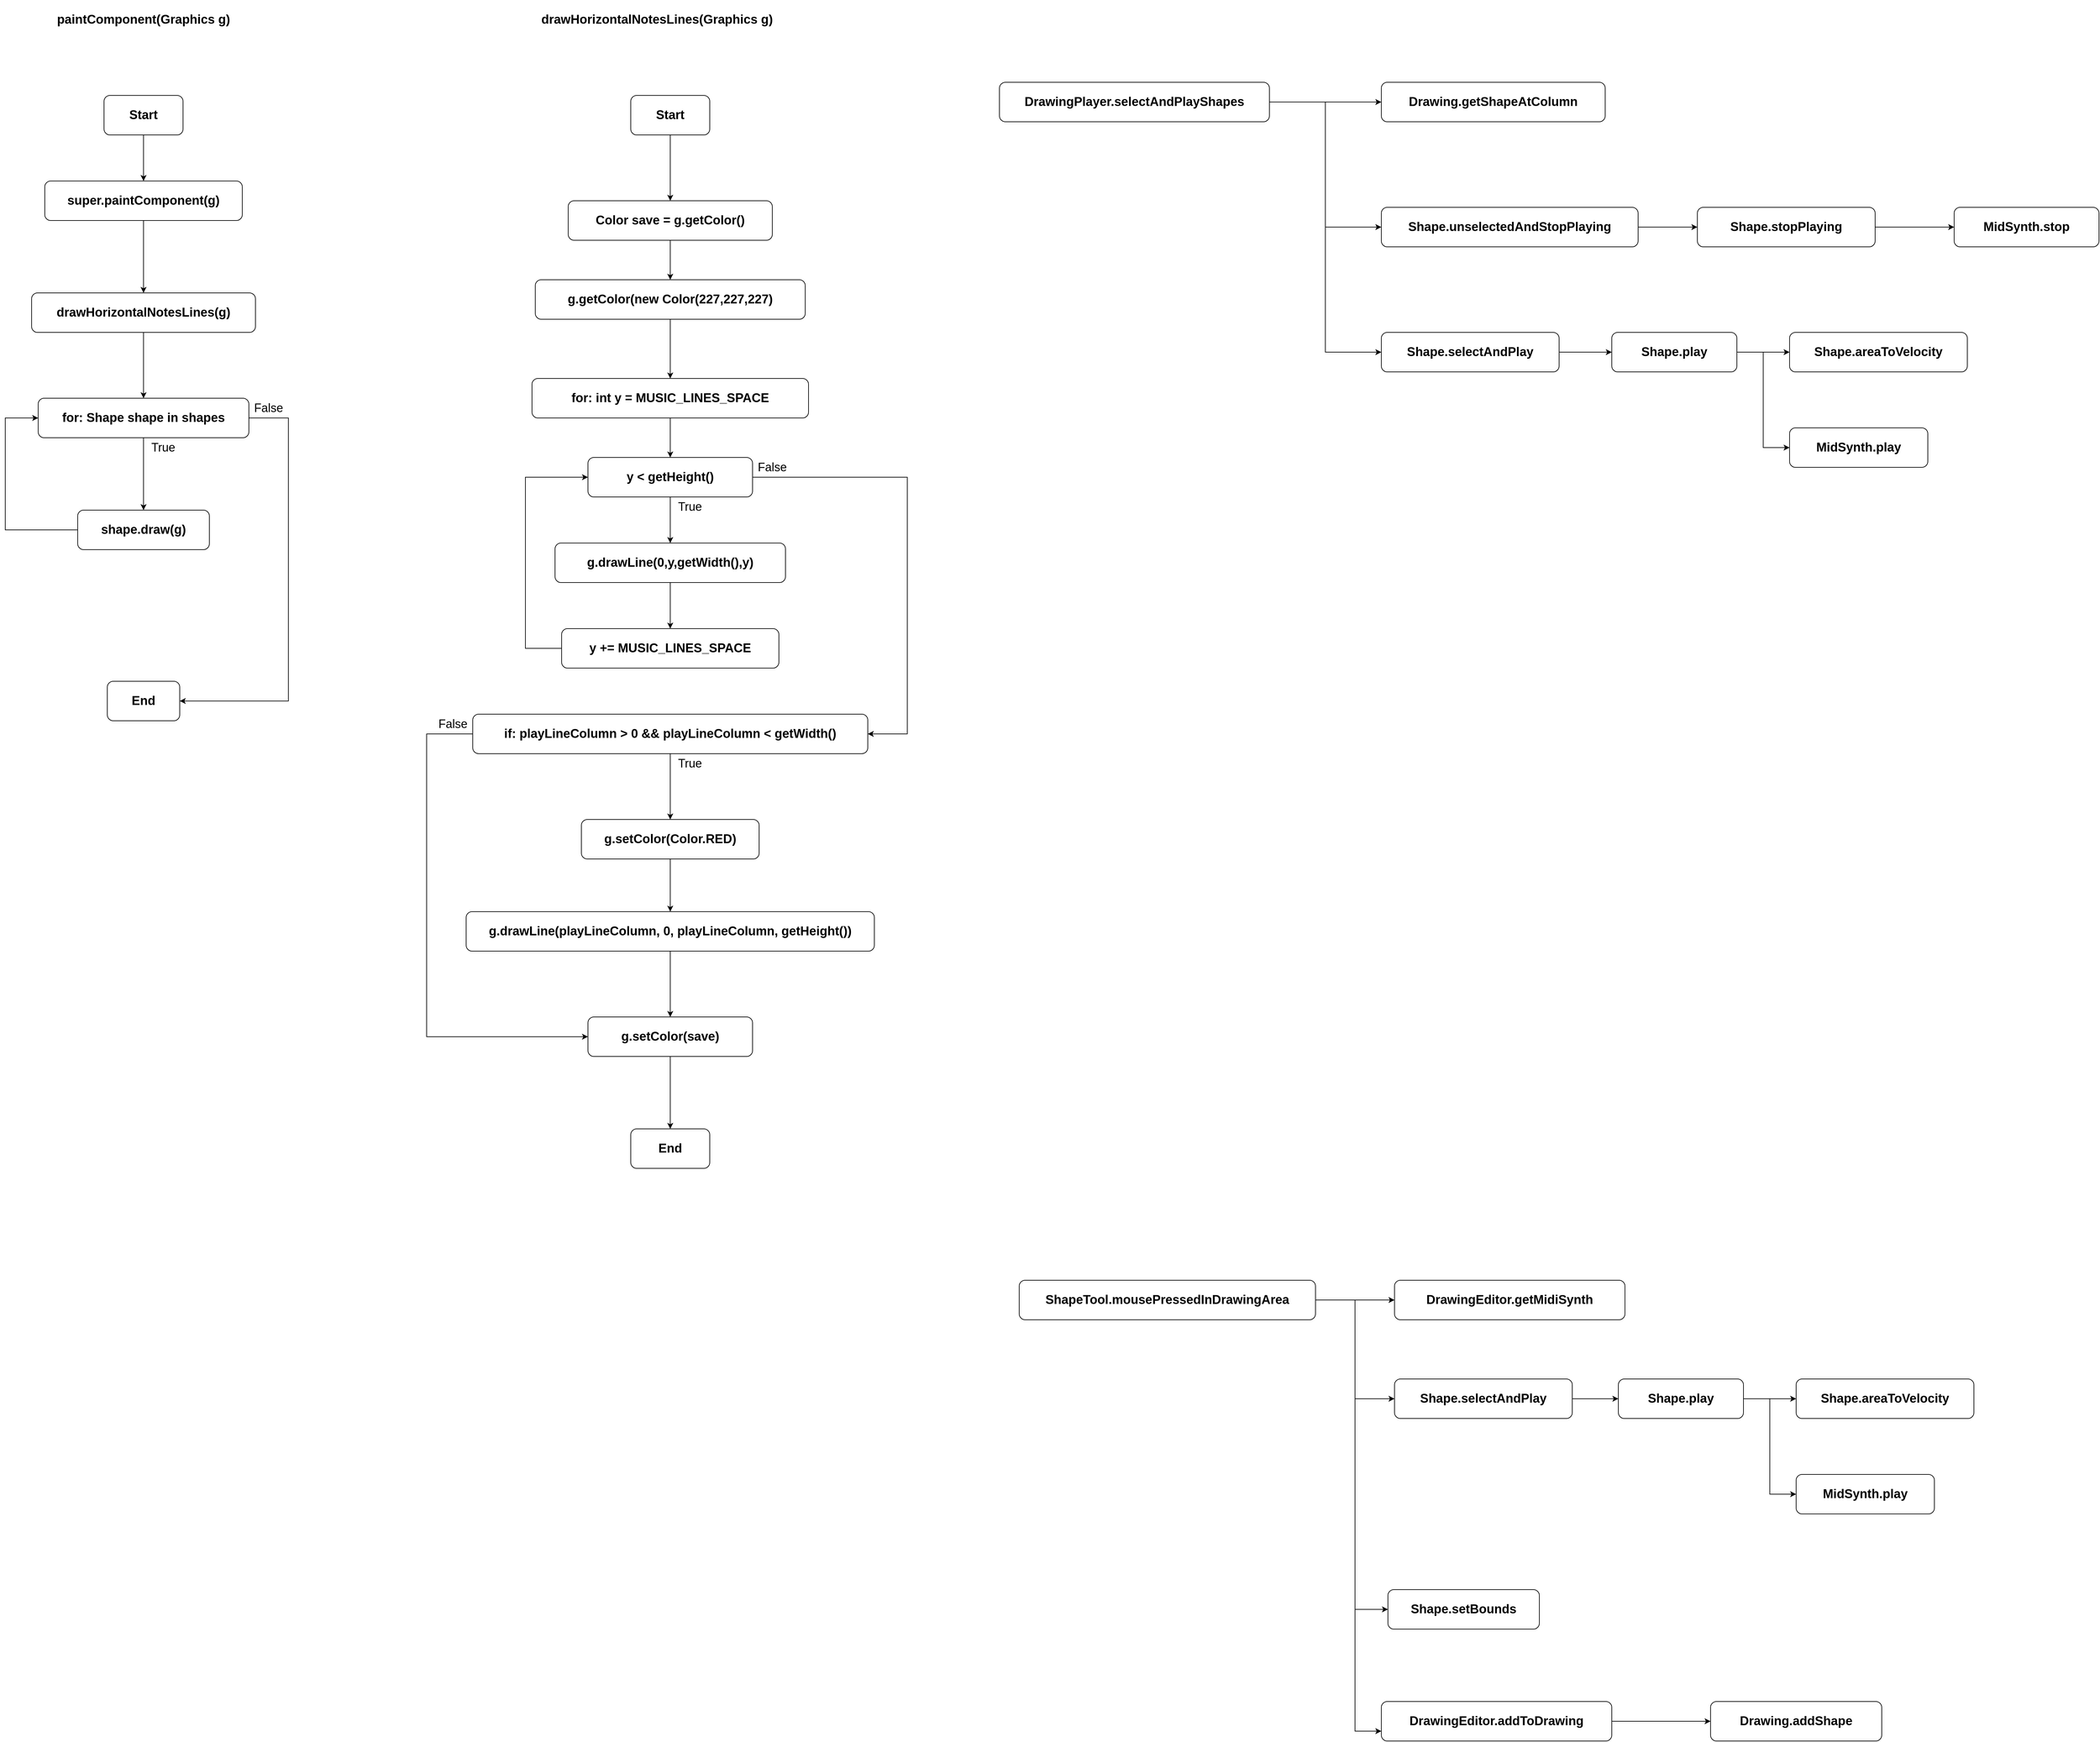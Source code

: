 <mxfile version="21.7.4" type="github">
  <diagram name="Page-1" id="WnavpTP4DxltAn48Q-KB">
    <mxGraphModel dx="722" dy="1012" grid="1" gridSize="10" guides="1" tooltips="1" connect="1" arrows="1" fold="1" page="1" pageScale="1" pageWidth="4681" pageHeight="3300" math="0" shadow="0">
      <root>
        <mxCell id="0" />
        <mxCell id="1" parent="0" />
        <mxCell id="dYo3Jm7Ds4nDOC7QX4zw-8" style="edgeStyle=orthogonalEdgeStyle;rounded=0;orthogonalLoop=1;jettySize=auto;html=1;exitX=0.5;exitY=1;exitDx=0;exitDy=0;entryX=0.5;entryY=0;entryDx=0;entryDy=0;" edge="1" parent="1" source="dYo3Jm7Ds4nDOC7QX4zw-1" target="dYo3Jm7Ds4nDOC7QX4zw-5">
          <mxGeometry relative="1" as="geometry" />
        </mxCell>
        <mxCell id="dYo3Jm7Ds4nDOC7QX4zw-1" value="&lt;font style=&quot;font-size: 19px;&quot;&gt;&lt;b&gt;Start&lt;/b&gt;&lt;/font&gt;" style="rounded=1;whiteSpace=wrap;html=1;" vertex="1" parent="1">
          <mxGeometry x="350" y="220" width="120" height="60" as="geometry" />
        </mxCell>
        <mxCell id="dYo3Jm7Ds4nDOC7QX4zw-2" value="&lt;span style=&quot;font-size: 19px;&quot;&gt;&lt;b&gt;End&lt;/b&gt;&lt;/span&gt;" style="rounded=1;whiteSpace=wrap;html=1;" vertex="1" parent="1">
          <mxGeometry x="355" y="1110" width="110" height="60" as="geometry" />
        </mxCell>
        <mxCell id="dYo3Jm7Ds4nDOC7QX4zw-3" value="&lt;font style=&quot;font-size: 19px;&quot;&gt;&lt;b&gt;paintComponent(Graphics g)&lt;/b&gt;&lt;/font&gt;" style="text;strokeColor=none;align=center;fillColor=none;html=1;verticalAlign=middle;whiteSpace=wrap;rounded=0;" vertex="1" parent="1">
          <mxGeometry x="250" y="90" width="320" height="30" as="geometry" />
        </mxCell>
        <mxCell id="dYo3Jm7Ds4nDOC7QX4zw-10" style="edgeStyle=orthogonalEdgeStyle;rounded=0;orthogonalLoop=1;jettySize=auto;html=1;exitX=0.5;exitY=1;exitDx=0;exitDy=0;" edge="1" parent="1" source="dYo3Jm7Ds4nDOC7QX4zw-4" target="dYo3Jm7Ds4nDOC7QX4zw-6">
          <mxGeometry relative="1" as="geometry" />
        </mxCell>
        <mxCell id="dYo3Jm7Ds4nDOC7QX4zw-4" value="&lt;span style=&quot;font-size: 19px;&quot;&gt;&lt;b&gt;drawHorizontalNotesLines(g)&lt;/b&gt;&lt;/span&gt;" style="rounded=1;whiteSpace=wrap;html=1;" vertex="1" parent="1">
          <mxGeometry x="240" y="520" width="340" height="60" as="geometry" />
        </mxCell>
        <mxCell id="dYo3Jm7Ds4nDOC7QX4zw-9" style="edgeStyle=orthogonalEdgeStyle;rounded=0;orthogonalLoop=1;jettySize=auto;html=1;exitX=0.5;exitY=1;exitDx=0;exitDy=0;entryX=0.5;entryY=0;entryDx=0;entryDy=0;" edge="1" parent="1" source="dYo3Jm7Ds4nDOC7QX4zw-5" target="dYo3Jm7Ds4nDOC7QX4zw-4">
          <mxGeometry relative="1" as="geometry" />
        </mxCell>
        <mxCell id="dYo3Jm7Ds4nDOC7QX4zw-5" value="&lt;span style=&quot;font-size: 19px;&quot;&gt;&lt;b&gt;super.paintComponent(g)&lt;/b&gt;&lt;/span&gt;" style="rounded=1;whiteSpace=wrap;html=1;" vertex="1" parent="1">
          <mxGeometry x="260" y="350" width="300" height="60" as="geometry" />
        </mxCell>
        <mxCell id="dYo3Jm7Ds4nDOC7QX4zw-11" style="edgeStyle=orthogonalEdgeStyle;rounded=0;orthogonalLoop=1;jettySize=auto;html=1;exitX=0.5;exitY=1;exitDx=0;exitDy=0;" edge="1" parent="1" source="dYo3Jm7Ds4nDOC7QX4zw-6" target="dYo3Jm7Ds4nDOC7QX4zw-7">
          <mxGeometry relative="1" as="geometry" />
        </mxCell>
        <mxCell id="dYo3Jm7Ds4nDOC7QX4zw-13" style="edgeStyle=orthogonalEdgeStyle;rounded=0;orthogonalLoop=1;jettySize=auto;html=1;exitX=1;exitY=0.5;exitDx=0;exitDy=0;entryX=1;entryY=0.5;entryDx=0;entryDy=0;" edge="1" parent="1" source="dYo3Jm7Ds4nDOC7QX4zw-6" target="dYo3Jm7Ds4nDOC7QX4zw-2">
          <mxGeometry relative="1" as="geometry">
            <Array as="points">
              <mxPoint x="630" y="710" />
              <mxPoint x="630" y="1140" />
            </Array>
          </mxGeometry>
        </mxCell>
        <mxCell id="dYo3Jm7Ds4nDOC7QX4zw-6" value="&lt;span style=&quot;font-size: 19px;&quot;&gt;&lt;b&gt;for: Shape shape in shapes&lt;/b&gt;&lt;/span&gt;" style="rounded=1;whiteSpace=wrap;html=1;" vertex="1" parent="1">
          <mxGeometry x="250" y="680" width="320" height="60" as="geometry" />
        </mxCell>
        <mxCell id="dYo3Jm7Ds4nDOC7QX4zw-12" style="edgeStyle=orthogonalEdgeStyle;rounded=0;orthogonalLoop=1;jettySize=auto;html=1;exitX=0;exitY=0.5;exitDx=0;exitDy=0;entryX=0;entryY=0.5;entryDx=0;entryDy=0;" edge="1" parent="1" source="dYo3Jm7Ds4nDOC7QX4zw-7" target="dYo3Jm7Ds4nDOC7QX4zw-6">
          <mxGeometry relative="1" as="geometry">
            <Array as="points">
              <mxPoint x="200" y="880" />
              <mxPoint x="200" y="710" />
            </Array>
          </mxGeometry>
        </mxCell>
        <mxCell id="dYo3Jm7Ds4nDOC7QX4zw-7" value="&lt;span style=&quot;font-size: 19px;&quot;&gt;&lt;b&gt;shape.draw(g)&lt;/b&gt;&lt;/span&gt;" style="rounded=1;whiteSpace=wrap;html=1;" vertex="1" parent="1">
          <mxGeometry x="310" y="850" width="200" height="60" as="geometry" />
        </mxCell>
        <mxCell id="dYo3Jm7Ds4nDOC7QX4zw-14" value="&lt;font style=&quot;font-size: 18px;&quot;&gt;True&lt;/font&gt;" style="text;strokeColor=none;align=center;fillColor=none;html=1;verticalAlign=middle;whiteSpace=wrap;rounded=0;" vertex="1" parent="1">
          <mxGeometry x="410" y="740" width="60" height="30" as="geometry" />
        </mxCell>
        <mxCell id="dYo3Jm7Ds4nDOC7QX4zw-15" value="&lt;font style=&quot;font-size: 18px;&quot;&gt;False&lt;/font&gt;" style="text;strokeColor=none;align=center;fillColor=none;html=1;verticalAlign=middle;whiteSpace=wrap;rounded=0;" vertex="1" parent="1">
          <mxGeometry x="570" y="680" width="60" height="30" as="geometry" />
        </mxCell>
        <mxCell id="dYo3Jm7Ds4nDOC7QX4zw-16" value="&lt;b style=&quot;border-color: var(--border-color); font-size: 19px;&quot;&gt;drawHorizontalNotesLines(Graphics g)&lt;/b&gt;" style="text;strokeColor=none;align=center;fillColor=none;html=1;verticalAlign=middle;whiteSpace=wrap;rounded=0;" vertex="1" parent="1">
          <mxGeometry x="980" y="75" width="420" height="60" as="geometry" />
        </mxCell>
        <mxCell id="dYo3Jm7Ds4nDOC7QX4zw-24" style="edgeStyle=orthogonalEdgeStyle;rounded=0;orthogonalLoop=1;jettySize=auto;html=1;exitX=0.5;exitY=1;exitDx=0;exitDy=0;entryX=0.5;entryY=0;entryDx=0;entryDy=0;" edge="1" parent="1" source="dYo3Jm7Ds4nDOC7QX4zw-17" target="dYo3Jm7Ds4nDOC7QX4zw-18">
          <mxGeometry relative="1" as="geometry" />
        </mxCell>
        <mxCell id="dYo3Jm7Ds4nDOC7QX4zw-17" value="&lt;font style=&quot;font-size: 19px;&quot;&gt;&lt;b&gt;Start&lt;/b&gt;&lt;/font&gt;" style="rounded=1;whiteSpace=wrap;html=1;" vertex="1" parent="1">
          <mxGeometry x="1150" y="220" width="120" height="60" as="geometry" />
        </mxCell>
        <mxCell id="dYo3Jm7Ds4nDOC7QX4zw-25" style="edgeStyle=orthogonalEdgeStyle;rounded=0;orthogonalLoop=1;jettySize=auto;html=1;exitX=0.5;exitY=1;exitDx=0;exitDy=0;entryX=0.5;entryY=0;entryDx=0;entryDy=0;" edge="1" parent="1" source="dYo3Jm7Ds4nDOC7QX4zw-18" target="dYo3Jm7Ds4nDOC7QX4zw-19">
          <mxGeometry relative="1" as="geometry" />
        </mxCell>
        <mxCell id="dYo3Jm7Ds4nDOC7QX4zw-18" value="&lt;span style=&quot;font-size: 19px;&quot;&gt;&lt;b&gt;Color save = g.getColor()&lt;/b&gt;&lt;/span&gt;" style="rounded=1;whiteSpace=wrap;html=1;" vertex="1" parent="1">
          <mxGeometry x="1055" y="380" width="310" height="60" as="geometry" />
        </mxCell>
        <mxCell id="dYo3Jm7Ds4nDOC7QX4zw-26" style="edgeStyle=orthogonalEdgeStyle;rounded=0;orthogonalLoop=1;jettySize=auto;html=1;exitX=0.5;exitY=1;exitDx=0;exitDy=0;" edge="1" parent="1" source="dYo3Jm7Ds4nDOC7QX4zw-19" target="dYo3Jm7Ds4nDOC7QX4zw-20">
          <mxGeometry relative="1" as="geometry" />
        </mxCell>
        <mxCell id="dYo3Jm7Ds4nDOC7QX4zw-19" value="&lt;span style=&quot;font-size: 19px;&quot;&gt;&lt;b&gt;g.getColor(new Color(227,227,227)&lt;/b&gt;&lt;/span&gt;" style="rounded=1;whiteSpace=wrap;html=1;" vertex="1" parent="1">
          <mxGeometry x="1005" y="500" width="410" height="60" as="geometry" />
        </mxCell>
        <mxCell id="dYo3Jm7Ds4nDOC7QX4zw-27" style="edgeStyle=orthogonalEdgeStyle;rounded=0;orthogonalLoop=1;jettySize=auto;html=1;exitX=0.5;exitY=1;exitDx=0;exitDy=0;entryX=0.5;entryY=0;entryDx=0;entryDy=0;" edge="1" parent="1" source="dYo3Jm7Ds4nDOC7QX4zw-20" target="dYo3Jm7Ds4nDOC7QX4zw-21">
          <mxGeometry relative="1" as="geometry" />
        </mxCell>
        <mxCell id="dYo3Jm7Ds4nDOC7QX4zw-20" value="&lt;span style=&quot;font-size: 19px;&quot;&gt;&lt;b&gt;for: int y = MUSIC_LINES_SPACE&lt;/b&gt;&lt;/span&gt;" style="rounded=1;whiteSpace=wrap;html=1;" vertex="1" parent="1">
          <mxGeometry x="1000" y="650" width="420" height="60" as="geometry" />
        </mxCell>
        <mxCell id="dYo3Jm7Ds4nDOC7QX4zw-28" style="edgeStyle=orthogonalEdgeStyle;rounded=0;orthogonalLoop=1;jettySize=auto;html=1;exitX=0.5;exitY=1;exitDx=0;exitDy=0;" edge="1" parent="1" source="dYo3Jm7Ds4nDOC7QX4zw-21" target="dYo3Jm7Ds4nDOC7QX4zw-22">
          <mxGeometry relative="1" as="geometry" />
        </mxCell>
        <mxCell id="dYo3Jm7Ds4nDOC7QX4zw-39" style="edgeStyle=orthogonalEdgeStyle;rounded=0;orthogonalLoop=1;jettySize=auto;html=1;exitX=1;exitY=0.5;exitDx=0;exitDy=0;entryX=1;entryY=0.5;entryDx=0;entryDy=0;" edge="1" parent="1" source="dYo3Jm7Ds4nDOC7QX4zw-21" target="dYo3Jm7Ds4nDOC7QX4zw-31">
          <mxGeometry relative="1" as="geometry">
            <Array as="points">
              <mxPoint x="1570" y="800" />
              <mxPoint x="1570" y="1190" />
            </Array>
          </mxGeometry>
        </mxCell>
        <mxCell id="dYo3Jm7Ds4nDOC7QX4zw-21" value="&lt;span style=&quot;font-size: 19px;&quot;&gt;&lt;b&gt;y &amp;lt; getHeight()&lt;/b&gt;&lt;/span&gt;" style="rounded=1;whiteSpace=wrap;html=1;" vertex="1" parent="1">
          <mxGeometry x="1085" y="770" width="250" height="60" as="geometry" />
        </mxCell>
        <mxCell id="dYo3Jm7Ds4nDOC7QX4zw-29" style="edgeStyle=orthogonalEdgeStyle;rounded=0;orthogonalLoop=1;jettySize=auto;html=1;exitX=0.5;exitY=1;exitDx=0;exitDy=0;" edge="1" parent="1" source="dYo3Jm7Ds4nDOC7QX4zw-22" target="dYo3Jm7Ds4nDOC7QX4zw-23">
          <mxGeometry relative="1" as="geometry" />
        </mxCell>
        <mxCell id="dYo3Jm7Ds4nDOC7QX4zw-22" value="&lt;span style=&quot;font-size: 19px;&quot;&gt;&lt;b&gt;g.drawLine(0,y,getWidth(),y)&lt;/b&gt;&lt;/span&gt;" style="rounded=1;whiteSpace=wrap;html=1;" vertex="1" parent="1">
          <mxGeometry x="1035" y="900" width="350" height="60" as="geometry" />
        </mxCell>
        <mxCell id="dYo3Jm7Ds4nDOC7QX4zw-30" style="edgeStyle=orthogonalEdgeStyle;rounded=0;orthogonalLoop=1;jettySize=auto;html=1;exitX=0;exitY=0.5;exitDx=0;exitDy=0;entryX=0;entryY=0.5;entryDx=0;entryDy=0;" edge="1" parent="1" source="dYo3Jm7Ds4nDOC7QX4zw-23" target="dYo3Jm7Ds4nDOC7QX4zw-21">
          <mxGeometry relative="1" as="geometry">
            <Array as="points">
              <mxPoint x="990" y="1060" />
              <mxPoint x="990" y="800" />
            </Array>
          </mxGeometry>
        </mxCell>
        <mxCell id="dYo3Jm7Ds4nDOC7QX4zw-23" value="&lt;span style=&quot;font-size: 19px;&quot;&gt;&lt;b&gt;y += MUSIC_LINES_SPACE&lt;/b&gt;&lt;/span&gt;" style="rounded=1;whiteSpace=wrap;html=1;" vertex="1" parent="1">
          <mxGeometry x="1045" y="1030" width="330" height="60" as="geometry" />
        </mxCell>
        <mxCell id="dYo3Jm7Ds4nDOC7QX4zw-40" style="edgeStyle=orthogonalEdgeStyle;rounded=0;orthogonalLoop=1;jettySize=auto;html=1;exitX=0.5;exitY=1;exitDx=0;exitDy=0;entryX=0.5;entryY=0;entryDx=0;entryDy=0;" edge="1" parent="1" source="dYo3Jm7Ds4nDOC7QX4zw-31" target="dYo3Jm7Ds4nDOC7QX4zw-32">
          <mxGeometry relative="1" as="geometry" />
        </mxCell>
        <mxCell id="dYo3Jm7Ds4nDOC7QX4zw-42" style="edgeStyle=orthogonalEdgeStyle;rounded=0;orthogonalLoop=1;jettySize=auto;html=1;exitX=0;exitY=0.5;exitDx=0;exitDy=0;entryX=0;entryY=0.5;entryDx=0;entryDy=0;" edge="1" parent="1" source="dYo3Jm7Ds4nDOC7QX4zw-31" target="dYo3Jm7Ds4nDOC7QX4zw-34">
          <mxGeometry relative="1" as="geometry">
            <Array as="points">
              <mxPoint x="840" y="1190" />
              <mxPoint x="840" y="1650" />
            </Array>
          </mxGeometry>
        </mxCell>
        <mxCell id="dYo3Jm7Ds4nDOC7QX4zw-31" value="&lt;span style=&quot;font-size: 19px;&quot;&gt;&lt;b&gt;if: playLineColumn &amp;gt; 0 &amp;amp;&amp;amp; playLineColumn &amp;lt; getWidth()&lt;/b&gt;&lt;/span&gt;" style="rounded=1;whiteSpace=wrap;html=1;" vertex="1" parent="1">
          <mxGeometry x="910" y="1160" width="600" height="60" as="geometry" />
        </mxCell>
        <mxCell id="dYo3Jm7Ds4nDOC7QX4zw-41" style="edgeStyle=orthogonalEdgeStyle;rounded=0;orthogonalLoop=1;jettySize=auto;html=1;exitX=0.5;exitY=1;exitDx=0;exitDy=0;" edge="1" parent="1" source="dYo3Jm7Ds4nDOC7QX4zw-32" target="dYo3Jm7Ds4nDOC7QX4zw-33">
          <mxGeometry relative="1" as="geometry" />
        </mxCell>
        <mxCell id="dYo3Jm7Ds4nDOC7QX4zw-32" value="&lt;span style=&quot;font-size: 19px;&quot;&gt;&lt;b&gt;g.setColor(Color.RED)&lt;/b&gt;&lt;/span&gt;" style="rounded=1;whiteSpace=wrap;html=1;" vertex="1" parent="1">
          <mxGeometry x="1075" y="1320" width="270" height="60" as="geometry" />
        </mxCell>
        <mxCell id="dYo3Jm7Ds4nDOC7QX4zw-43" style="edgeStyle=orthogonalEdgeStyle;rounded=0;orthogonalLoop=1;jettySize=auto;html=1;exitX=0.5;exitY=1;exitDx=0;exitDy=0;" edge="1" parent="1" source="dYo3Jm7Ds4nDOC7QX4zw-33" target="dYo3Jm7Ds4nDOC7QX4zw-34">
          <mxGeometry relative="1" as="geometry" />
        </mxCell>
        <mxCell id="dYo3Jm7Ds4nDOC7QX4zw-33" value="&lt;span style=&quot;font-size: 19px;&quot;&gt;&lt;b&gt;g.drawLine(playLineColumn, 0, playLineColumn, getHeight())&lt;/b&gt;&lt;/span&gt;" style="rounded=1;whiteSpace=wrap;html=1;" vertex="1" parent="1">
          <mxGeometry x="900" y="1460" width="620" height="60" as="geometry" />
        </mxCell>
        <mxCell id="dYo3Jm7Ds4nDOC7QX4zw-44" style="edgeStyle=orthogonalEdgeStyle;rounded=0;orthogonalLoop=1;jettySize=auto;html=1;exitX=0.5;exitY=1;exitDx=0;exitDy=0;" edge="1" parent="1" source="dYo3Jm7Ds4nDOC7QX4zw-34" target="dYo3Jm7Ds4nDOC7QX4zw-35">
          <mxGeometry relative="1" as="geometry" />
        </mxCell>
        <mxCell id="dYo3Jm7Ds4nDOC7QX4zw-34" value="&lt;span style=&quot;font-size: 19px;&quot;&gt;&lt;b&gt;g.setColor(save)&lt;/b&gt;&lt;/span&gt;" style="rounded=1;whiteSpace=wrap;html=1;" vertex="1" parent="1">
          <mxGeometry x="1085" y="1620" width="250" height="60" as="geometry" />
        </mxCell>
        <mxCell id="dYo3Jm7Ds4nDOC7QX4zw-35" value="&lt;span style=&quot;font-size: 19px;&quot;&gt;&lt;b&gt;End&lt;/b&gt;&lt;/span&gt;" style="rounded=1;whiteSpace=wrap;html=1;" vertex="1" parent="1">
          <mxGeometry x="1150" y="1790" width="120" height="60" as="geometry" />
        </mxCell>
        <mxCell id="dYo3Jm7Ds4nDOC7QX4zw-45" value="&lt;font style=&quot;font-size: 18px;&quot;&gt;True&lt;/font&gt;" style="text;strokeColor=none;align=center;fillColor=none;html=1;verticalAlign=middle;whiteSpace=wrap;rounded=0;" vertex="1" parent="1">
          <mxGeometry x="1210" y="830" width="60" height="30" as="geometry" />
        </mxCell>
        <mxCell id="dYo3Jm7Ds4nDOC7QX4zw-46" value="&lt;font style=&quot;font-size: 18px;&quot;&gt;True&lt;/font&gt;" style="text;strokeColor=none;align=center;fillColor=none;html=1;verticalAlign=middle;whiteSpace=wrap;rounded=0;" vertex="1" parent="1">
          <mxGeometry x="1210" y="1220" width="60" height="30" as="geometry" />
        </mxCell>
        <mxCell id="dYo3Jm7Ds4nDOC7QX4zw-47" value="&lt;font style=&quot;font-size: 18px;&quot;&gt;False&lt;/font&gt;" style="text;strokeColor=none;align=center;fillColor=none;html=1;verticalAlign=middle;whiteSpace=wrap;rounded=0;" vertex="1" parent="1">
          <mxGeometry x="1335" y="770" width="60" height="30" as="geometry" />
        </mxCell>
        <mxCell id="dYo3Jm7Ds4nDOC7QX4zw-48" value="&lt;font style=&quot;font-size: 18px;&quot;&gt;False&lt;/font&gt;" style="text;strokeColor=none;align=center;fillColor=none;html=1;verticalAlign=middle;whiteSpace=wrap;rounded=0;" vertex="1" parent="1">
          <mxGeometry x="850" y="1160" width="60" height="30" as="geometry" />
        </mxCell>
        <mxCell id="dYo3Jm7Ds4nDOC7QX4zw-57" style="edgeStyle=orthogonalEdgeStyle;rounded=0;orthogonalLoop=1;jettySize=auto;html=1;exitX=1;exitY=0.5;exitDx=0;exitDy=0;entryX=0;entryY=0.5;entryDx=0;entryDy=0;" edge="1" parent="1" source="dYo3Jm7Ds4nDOC7QX4zw-50" target="dYo3Jm7Ds4nDOC7QX4zw-51">
          <mxGeometry relative="1" as="geometry" />
        </mxCell>
        <mxCell id="dYo3Jm7Ds4nDOC7QX4zw-58" style="edgeStyle=orthogonalEdgeStyle;rounded=0;orthogonalLoop=1;jettySize=auto;html=1;exitX=1;exitY=0.5;exitDx=0;exitDy=0;entryX=0;entryY=0.5;entryDx=0;entryDy=0;" edge="1" parent="1" source="dYo3Jm7Ds4nDOC7QX4zw-50" target="dYo3Jm7Ds4nDOC7QX4zw-52">
          <mxGeometry relative="1" as="geometry" />
        </mxCell>
        <mxCell id="dYo3Jm7Ds4nDOC7QX4zw-60" style="edgeStyle=orthogonalEdgeStyle;rounded=0;orthogonalLoop=1;jettySize=auto;html=1;exitX=1;exitY=0.5;exitDx=0;exitDy=0;entryX=0;entryY=0.5;entryDx=0;entryDy=0;" edge="1" parent="1" source="dYo3Jm7Ds4nDOC7QX4zw-50" target="dYo3Jm7Ds4nDOC7QX4zw-56">
          <mxGeometry relative="1" as="geometry" />
        </mxCell>
        <mxCell id="dYo3Jm7Ds4nDOC7QX4zw-50" value="&lt;font style=&quot;font-size: 19px;&quot;&gt;&lt;b&gt;DrawingPlayer.selectAndPlayShapes&lt;/b&gt;&lt;/font&gt;" style="rounded=1;whiteSpace=wrap;html=1;" vertex="1" parent="1">
          <mxGeometry x="1710" y="200" width="410" height="60" as="geometry" />
        </mxCell>
        <mxCell id="dYo3Jm7Ds4nDOC7QX4zw-51" value="&lt;font size=&quot;1&quot;&gt;&lt;b style=&quot;font-size: 19px;&quot;&gt;Drawing.getShapeAtColumn&lt;/b&gt;&lt;/font&gt;" style="rounded=1;whiteSpace=wrap;html=1;" vertex="1" parent="1">
          <mxGeometry x="2290" y="200" width="340" height="60" as="geometry" />
        </mxCell>
        <mxCell id="dYo3Jm7Ds4nDOC7QX4zw-61" style="edgeStyle=orthogonalEdgeStyle;rounded=0;orthogonalLoop=1;jettySize=auto;html=1;exitX=1;exitY=0.5;exitDx=0;exitDy=0;entryX=0;entryY=0.5;entryDx=0;entryDy=0;" edge="1" parent="1" source="dYo3Jm7Ds4nDOC7QX4zw-52" target="dYo3Jm7Ds4nDOC7QX4zw-53">
          <mxGeometry relative="1" as="geometry" />
        </mxCell>
        <mxCell id="dYo3Jm7Ds4nDOC7QX4zw-52" value="&lt;span style=&quot;font-size: 19px;&quot;&gt;&lt;b&gt;Shape.unselectedAndStopPlaying&lt;/b&gt;&lt;/span&gt;" style="rounded=1;whiteSpace=wrap;html=1;" vertex="1" parent="1">
          <mxGeometry x="2290" y="390" width="390" height="60" as="geometry" />
        </mxCell>
        <mxCell id="dYo3Jm7Ds4nDOC7QX4zw-62" style="edgeStyle=orthogonalEdgeStyle;rounded=0;orthogonalLoop=1;jettySize=auto;html=1;exitX=1;exitY=0.5;exitDx=0;exitDy=0;entryX=0;entryY=0.5;entryDx=0;entryDy=0;" edge="1" parent="1" source="dYo3Jm7Ds4nDOC7QX4zw-53" target="dYo3Jm7Ds4nDOC7QX4zw-55">
          <mxGeometry relative="1" as="geometry" />
        </mxCell>
        <mxCell id="dYo3Jm7Ds4nDOC7QX4zw-53" value="&lt;span style=&quot;font-size: 19px;&quot;&gt;&lt;b&gt;Shape.stopPlaying&lt;/b&gt;&lt;/span&gt;" style="rounded=1;whiteSpace=wrap;html=1;" vertex="1" parent="1">
          <mxGeometry x="2770" y="390" width="270" height="60" as="geometry" />
        </mxCell>
        <mxCell id="dYo3Jm7Ds4nDOC7QX4zw-55" value="&lt;span style=&quot;font-size: 19px;&quot;&gt;&lt;b&gt;MidSynth.stop&lt;/b&gt;&lt;/span&gt;" style="rounded=1;whiteSpace=wrap;html=1;" vertex="1" parent="1">
          <mxGeometry x="3160" y="390" width="220" height="60" as="geometry" />
        </mxCell>
        <mxCell id="dYo3Jm7Ds4nDOC7QX4zw-66" style="edgeStyle=orthogonalEdgeStyle;rounded=0;orthogonalLoop=1;jettySize=auto;html=1;exitX=1;exitY=0.5;exitDx=0;exitDy=0;entryX=0;entryY=0.5;entryDx=0;entryDy=0;" edge="1" parent="1" source="dYo3Jm7Ds4nDOC7QX4zw-56" target="dYo3Jm7Ds4nDOC7QX4zw-63">
          <mxGeometry relative="1" as="geometry" />
        </mxCell>
        <mxCell id="dYo3Jm7Ds4nDOC7QX4zw-56" value="&lt;span style=&quot;font-size: 19px;&quot;&gt;&lt;b&gt;Shape.selectAndPlay&lt;/b&gt;&lt;/span&gt;" style="rounded=1;whiteSpace=wrap;html=1;" vertex="1" parent="1">
          <mxGeometry x="2290" y="580" width="270" height="60" as="geometry" />
        </mxCell>
        <mxCell id="dYo3Jm7Ds4nDOC7QX4zw-67" style="edgeStyle=orthogonalEdgeStyle;rounded=0;orthogonalLoop=1;jettySize=auto;html=1;exitX=1;exitY=0.5;exitDx=0;exitDy=0;entryX=0;entryY=0.5;entryDx=0;entryDy=0;" edge="1" parent="1" source="dYo3Jm7Ds4nDOC7QX4zw-63" target="dYo3Jm7Ds4nDOC7QX4zw-64">
          <mxGeometry relative="1" as="geometry" />
        </mxCell>
        <mxCell id="dYo3Jm7Ds4nDOC7QX4zw-68" style="edgeStyle=orthogonalEdgeStyle;rounded=0;orthogonalLoop=1;jettySize=auto;html=1;exitX=1;exitY=0.5;exitDx=0;exitDy=0;entryX=0;entryY=0.5;entryDx=0;entryDy=0;" edge="1" parent="1" source="dYo3Jm7Ds4nDOC7QX4zw-63" target="dYo3Jm7Ds4nDOC7QX4zw-65">
          <mxGeometry relative="1" as="geometry" />
        </mxCell>
        <mxCell id="dYo3Jm7Ds4nDOC7QX4zw-63" value="&lt;span style=&quot;font-size: 19px;&quot;&gt;&lt;b&gt;Shape.play&lt;/b&gt;&lt;/span&gt;" style="rounded=1;whiteSpace=wrap;html=1;" vertex="1" parent="1">
          <mxGeometry x="2640" y="580" width="190" height="60" as="geometry" />
        </mxCell>
        <mxCell id="dYo3Jm7Ds4nDOC7QX4zw-64" value="&lt;span style=&quot;font-size: 19px;&quot;&gt;&lt;b&gt;Shape.areaToVelocity&lt;/b&gt;&lt;/span&gt;" style="rounded=1;whiteSpace=wrap;html=1;" vertex="1" parent="1">
          <mxGeometry x="2910" y="580" width="270" height="60" as="geometry" />
        </mxCell>
        <mxCell id="dYo3Jm7Ds4nDOC7QX4zw-65" value="&lt;span style=&quot;font-size: 19px;&quot;&gt;&lt;b&gt;MidSynth.play&lt;/b&gt;&lt;/span&gt;" style="rounded=1;whiteSpace=wrap;html=1;" vertex="1" parent="1">
          <mxGeometry x="2910" y="725" width="210" height="60" as="geometry" />
        </mxCell>
        <mxCell id="dYo3Jm7Ds4nDOC7QX4zw-78" style="edgeStyle=orthogonalEdgeStyle;rounded=0;orthogonalLoop=1;jettySize=auto;html=1;exitX=1;exitY=0.5;exitDx=0;exitDy=0;entryX=0;entryY=0.5;entryDx=0;entryDy=0;" edge="1" parent="1" source="dYo3Jm7Ds4nDOC7QX4zw-69" target="dYo3Jm7Ds4nDOC7QX4zw-70">
          <mxGeometry relative="1" as="geometry" />
        </mxCell>
        <mxCell id="dYo3Jm7Ds4nDOC7QX4zw-79" style="edgeStyle=orthogonalEdgeStyle;rounded=0;orthogonalLoop=1;jettySize=auto;html=1;exitX=1;exitY=0.5;exitDx=0;exitDy=0;entryX=0;entryY=0.5;entryDx=0;entryDy=0;" edge="1" parent="1" source="dYo3Jm7Ds4nDOC7QX4zw-69" target="dYo3Jm7Ds4nDOC7QX4zw-71">
          <mxGeometry relative="1" as="geometry" />
        </mxCell>
        <mxCell id="dYo3Jm7Ds4nDOC7QX4zw-89" style="edgeStyle=orthogonalEdgeStyle;rounded=0;orthogonalLoop=1;jettySize=auto;html=1;exitX=1;exitY=0.5;exitDx=0;exitDy=0;entryX=0;entryY=0.5;entryDx=0;entryDy=0;" edge="1" parent="1" source="dYo3Jm7Ds4nDOC7QX4zw-69" target="dYo3Jm7Ds4nDOC7QX4zw-85">
          <mxGeometry relative="1" as="geometry">
            <Array as="points">
              <mxPoint x="2250" y="2050" />
              <mxPoint x="2250" y="2520" />
            </Array>
          </mxGeometry>
        </mxCell>
        <mxCell id="dYo3Jm7Ds4nDOC7QX4zw-90" style="edgeStyle=orthogonalEdgeStyle;rounded=0;orthogonalLoop=1;jettySize=auto;html=1;exitX=1;exitY=0.5;exitDx=0;exitDy=0;entryX=0;entryY=0.75;entryDx=0;entryDy=0;" edge="1" parent="1" source="dYo3Jm7Ds4nDOC7QX4zw-69" target="dYo3Jm7Ds4nDOC7QX4zw-86">
          <mxGeometry relative="1" as="geometry">
            <Array as="points">
              <mxPoint x="2250" y="2050" />
              <mxPoint x="2250" y="2705" />
            </Array>
          </mxGeometry>
        </mxCell>
        <mxCell id="dYo3Jm7Ds4nDOC7QX4zw-69" value="&lt;span style=&quot;font-size: 19px;&quot;&gt;&lt;b&gt;ShapeTool.mousePressedInDrawingArea&lt;/b&gt;&lt;/span&gt;" style="rounded=1;whiteSpace=wrap;html=1;" vertex="1" parent="1">
          <mxGeometry x="1740" y="2020" width="450" height="60" as="geometry" />
        </mxCell>
        <mxCell id="dYo3Jm7Ds4nDOC7QX4zw-70" value="&lt;span style=&quot;font-size: 19px;&quot;&gt;&lt;b&gt;DrawingEditor.getMidiSynth&lt;/b&gt;&lt;/span&gt;" style="rounded=1;whiteSpace=wrap;html=1;" vertex="1" parent="1">
          <mxGeometry x="2310" y="2020" width="350" height="60" as="geometry" />
        </mxCell>
        <mxCell id="dYo3Jm7Ds4nDOC7QX4zw-77" style="edgeStyle=orthogonalEdgeStyle;rounded=0;orthogonalLoop=1;jettySize=auto;html=1;exitX=1;exitY=0.5;exitDx=0;exitDy=0;entryX=0;entryY=0.5;entryDx=0;entryDy=0;" edge="1" parent="1" source="dYo3Jm7Ds4nDOC7QX4zw-71" target="dYo3Jm7Ds4nDOC7QX4zw-74">
          <mxGeometry relative="1" as="geometry" />
        </mxCell>
        <mxCell id="dYo3Jm7Ds4nDOC7QX4zw-71" value="&lt;span style=&quot;font-size: 19px;&quot;&gt;&lt;b&gt;Shape.selectAndPlay&lt;/b&gt;&lt;/span&gt;" style="rounded=1;whiteSpace=wrap;html=1;" vertex="1" parent="1">
          <mxGeometry x="2310" y="2170" width="270" height="60" as="geometry" />
        </mxCell>
        <mxCell id="dYo3Jm7Ds4nDOC7QX4zw-72" style="edgeStyle=orthogonalEdgeStyle;rounded=0;orthogonalLoop=1;jettySize=auto;html=1;exitX=1;exitY=0.5;exitDx=0;exitDy=0;entryX=0;entryY=0.5;entryDx=0;entryDy=0;" edge="1" parent="1" source="dYo3Jm7Ds4nDOC7QX4zw-74" target="dYo3Jm7Ds4nDOC7QX4zw-75">
          <mxGeometry relative="1" as="geometry" />
        </mxCell>
        <mxCell id="dYo3Jm7Ds4nDOC7QX4zw-73" style="edgeStyle=orthogonalEdgeStyle;rounded=0;orthogonalLoop=1;jettySize=auto;html=1;exitX=1;exitY=0.5;exitDx=0;exitDy=0;entryX=0;entryY=0.5;entryDx=0;entryDy=0;" edge="1" parent="1" source="dYo3Jm7Ds4nDOC7QX4zw-74" target="dYo3Jm7Ds4nDOC7QX4zw-76">
          <mxGeometry relative="1" as="geometry" />
        </mxCell>
        <mxCell id="dYo3Jm7Ds4nDOC7QX4zw-74" value="&lt;span style=&quot;font-size: 19px;&quot;&gt;&lt;b&gt;Shape.play&lt;/b&gt;&lt;/span&gt;" style="rounded=1;whiteSpace=wrap;html=1;" vertex="1" parent="1">
          <mxGeometry x="2650" y="2170" width="190" height="60" as="geometry" />
        </mxCell>
        <mxCell id="dYo3Jm7Ds4nDOC7QX4zw-75" value="&lt;span style=&quot;font-size: 19px;&quot;&gt;&lt;b&gt;Shape.areaToVelocity&lt;/b&gt;&lt;/span&gt;" style="rounded=1;whiteSpace=wrap;html=1;" vertex="1" parent="1">
          <mxGeometry x="2920" y="2170" width="270" height="60" as="geometry" />
        </mxCell>
        <mxCell id="dYo3Jm7Ds4nDOC7QX4zw-76" value="&lt;span style=&quot;font-size: 19px;&quot;&gt;&lt;b&gt;MidSynth.play&lt;/b&gt;&lt;/span&gt;" style="rounded=1;whiteSpace=wrap;html=1;" vertex="1" parent="1">
          <mxGeometry x="2920" y="2315" width="210" height="60" as="geometry" />
        </mxCell>
        <mxCell id="dYo3Jm7Ds4nDOC7QX4zw-85" value="&lt;span style=&quot;font-size: 19px;&quot;&gt;&lt;b&gt;Shape.setBounds&lt;/b&gt;&lt;/span&gt;" style="rounded=1;whiteSpace=wrap;html=1;" vertex="1" parent="1">
          <mxGeometry x="2300" y="2490" width="230" height="60" as="geometry" />
        </mxCell>
        <mxCell id="dYo3Jm7Ds4nDOC7QX4zw-91" style="edgeStyle=orthogonalEdgeStyle;rounded=0;orthogonalLoop=1;jettySize=auto;html=1;exitX=1;exitY=0.5;exitDx=0;exitDy=0;" edge="1" parent="1" source="dYo3Jm7Ds4nDOC7QX4zw-86" target="dYo3Jm7Ds4nDOC7QX4zw-87">
          <mxGeometry relative="1" as="geometry" />
        </mxCell>
        <mxCell id="dYo3Jm7Ds4nDOC7QX4zw-86" value="&lt;span style=&quot;font-size: 19px;&quot;&gt;&lt;b&gt;DrawingEditor.addToDrawing&lt;/b&gt;&lt;/span&gt;" style="rounded=1;whiteSpace=wrap;html=1;" vertex="1" parent="1">
          <mxGeometry x="2290" y="2660" width="350" height="60" as="geometry" />
        </mxCell>
        <mxCell id="dYo3Jm7Ds4nDOC7QX4zw-87" value="&lt;span style=&quot;font-size: 19px;&quot;&gt;&lt;b&gt;Drawing.addShape&lt;/b&gt;&lt;/span&gt;" style="rounded=1;whiteSpace=wrap;html=1;" vertex="1" parent="1">
          <mxGeometry x="2790" y="2660" width="260" height="60" as="geometry" />
        </mxCell>
      </root>
    </mxGraphModel>
  </diagram>
</mxfile>
